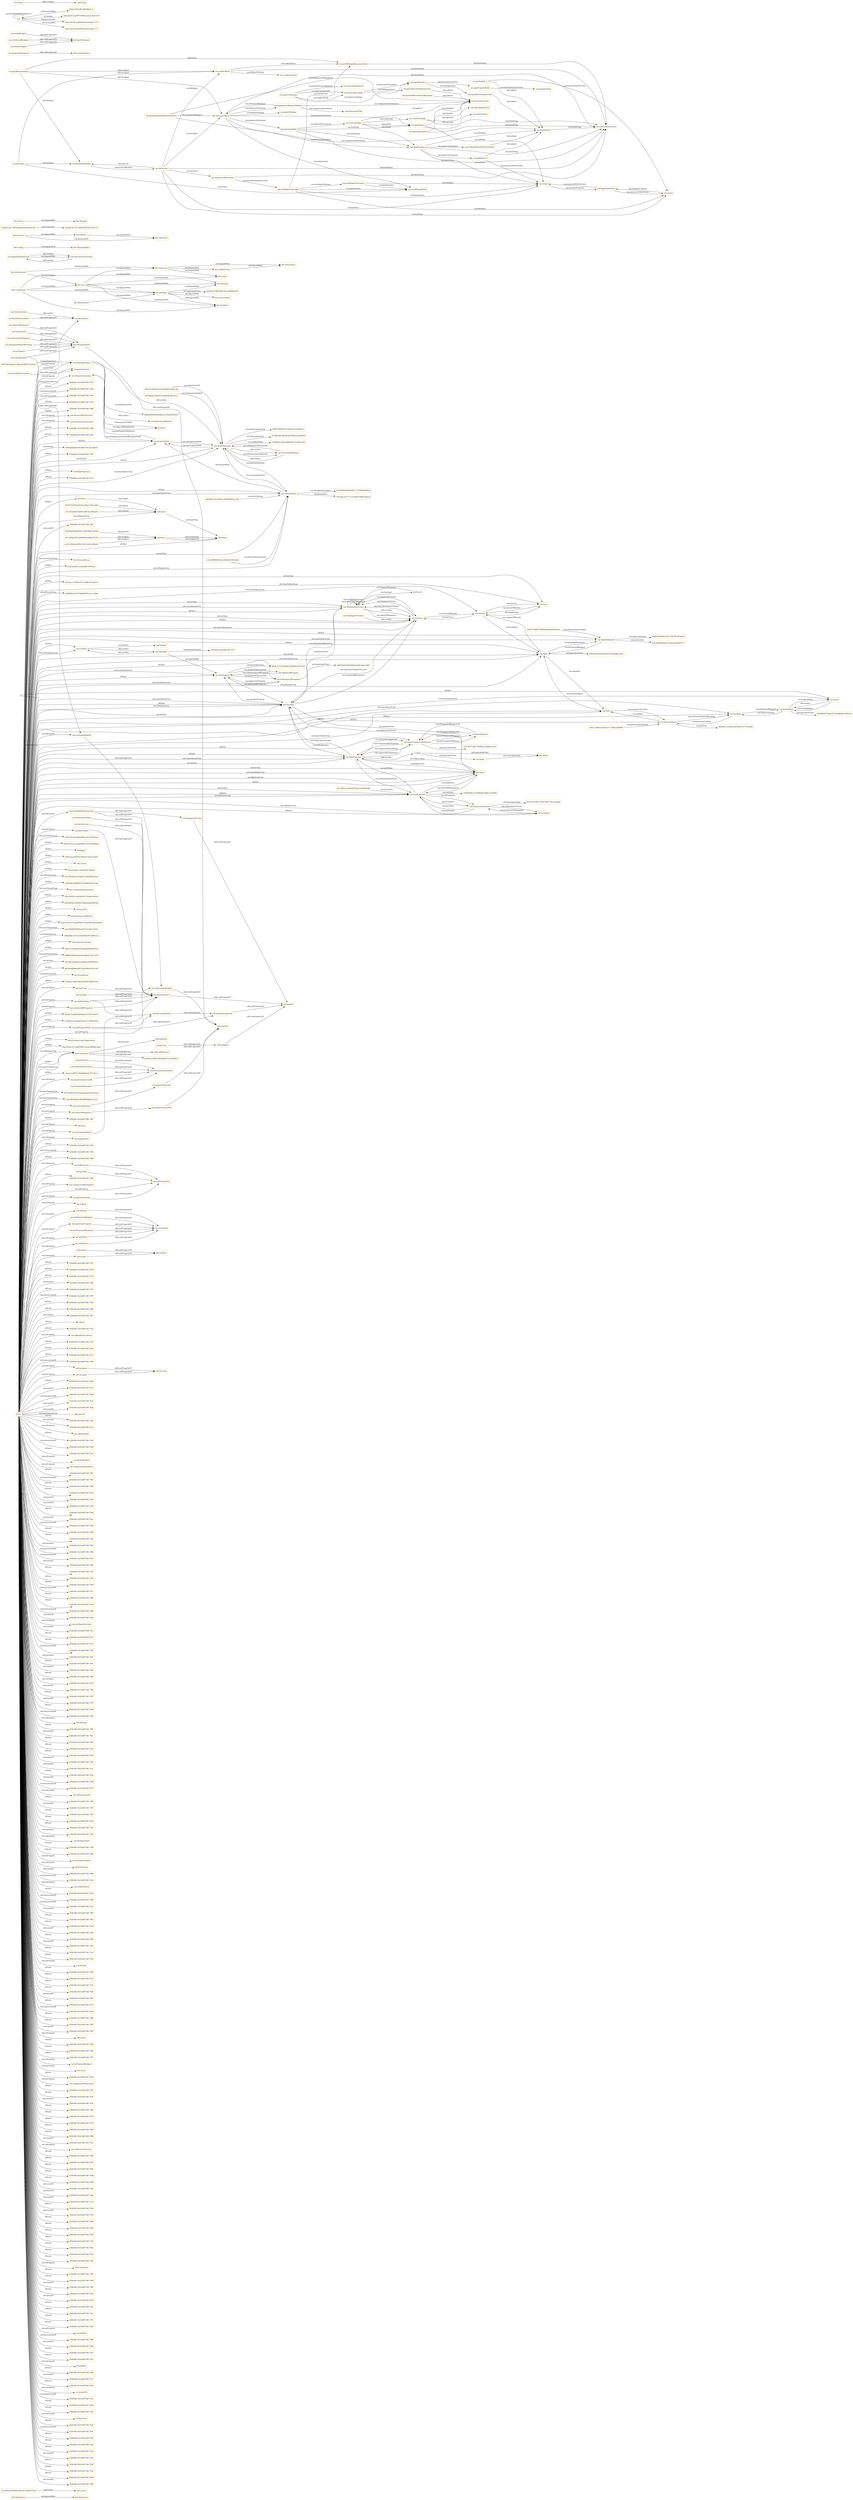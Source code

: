 digraph ar2dtool_diagram { 
rankdir=LR;
size="1501"
node [shape = rectangle, color="orange"]; "bhv:Dominance" "odrl:Action" "93fff3b6de60c562586e70f1a0c26bd3" "odrl:LeftOperand" "de52684b290e9a48c7c57769eb04d8c4" "ec221b3b6eb2065c53d13cf421cd9ed4" "odrl:RightOperand" "vae:PropertyTaxonomy" "bhv:PersonalFocus" "bhv:Hedonism" "ba046a157ffbc2f427b1cc9af886e013" "vae:NodeImportance" "http://xmlns.com/foaf/0.1/Person" "bhv:Universalism" "e0e4a21537460a752cf16fbc973eb2c4" "b0fbf76f0f8187c39e202a1ce4bfa21c" "841e279344cc7a5f3785273d1ecee4ad" "251d5243a3f256b1991d3e1302eb7238" "79724bca4771715e1892379607a4deed" "vae:Value" "bhv:Stimulation" "odrl:Policy" "bhv:Achievement" "b387f583f1981f0644c4cb61deba1987" "bhv:Value" "9d68a890958dd3d4a2e27fcbe59525e5" "odrl:Operator" "b4f0690a7d1727d9656f7fccecc15384" "vae:VaeProperty" "e445158c2be39bb4ff4a1b1332b3bceb" "vae:Outcome" "http://www.w3.org/2006/vcard/ns#Agent" "vae:MultiInputOutcome" "57544ea9138e3bcfa35390ccc2ed4549" "vae:AlignmentStatement" "c0bdd6513218653cc3658ef08eae134c" "bhv:Dependability" "bhv:Caring" "odrl:Asset" "bhv:Nature" "c3640f56b7c523586d0e3f687a25588d" "vae:Generalization" "d42d041122abc8ca9762d77277a10a08" "vae:Context" "355037f2479c8d7e2e16dcc7cbb1a46f" "vae:VaeStatement" "vae:ActionOnState" "dul:Agent" "vae:ValueTaxonomy" "bhv:Security" "cfbf2cbaaf487f4c7964c616a8a16490" "vae:ConceptNode" "b1919c37abe279cff26a1adafebc3a55" "rdfs:Literal" "bhv:Tolerance" "vae:System" "bhv:Humility" "http://xmlns.com/foaf/0.1/Agent" "176846dc13deca80bc9d12118a6c5e4c" "42a7852d0ee3ccadabc1e402d0b1a5d1" "271c4c6ebbb7af5f52c6f27da180df26" "c994240434f916228c7b25a5b8bae3bb" "odrl:Party" "eaf3e0923d4f6f455519b9622feda7db" "vae:Norm" "6823587a6a441138aa0238f910134b3d" "bhv:GrowthAndAnxietyFree" "vae:User" "vae:Sequence" "vae:AgentStatement" "http://xmlns.com/foaf/0.1/Organization" "bhv:Tradition" "fd29864677b3b3077b298edba74d5a2b" "vae:VaeObject" "vc:Value" "4c83624a41e4568a70bdebad9f29b5d0" "vae:TaxonomyAlignment" "xsd:anyURI" "vae:Strategy" "de05bcc2fd9520629bdd1f319238481b" "c132e2ffbf9935b2a1b63daf2307a0dd" "vae:Agent" "bhv:Benevolence" "vae:FinalInputOutcome" "bhv:Conformity" "vae:Action" "http://schema.org/Person" "http://www.w3.org/2006/vcard/ns#Organization" "ceb1f02665f7f82be4474323dbc7d341" "4e6bd08e1c641418d503be971b800c22" "bhv:Resources" "cc42df13a73c7399b25f519e707e2157" "vae:AwarenessStatement" "vae:ActingAgent" "odrl:LogicalConstraint" "vae:ValueConcept" "vae:PropertyNode" "vae:ValueProperty" "vae:ValueComparisonStatement" "dul:Event" "5f2b13c33fd902d14da950060630f7c8" "98bff3396bd3e8e267e98beb723c7e78" "vae:Criterion" "bhv:Thought" "48c5fdc79cbda52e20b94e5d580fe633" "082121fb9aec2b4a517c7566ea4904f5" "vae:State" "9653ec6ff098ed9510d2298cd181a144" "bhv:Face" "vae:VaePropertyStatement" "bhv:SocialFocus" "70e4b0ee9cb9a9181c18be649e7aa549" "f7d046cc4dd559efc2063f37df0b37e8" "621c95fe17a95bd1f52da14c4df059d8" "odrl:Constraint" "vae:OptimizedProperty" "d896505f68663ad3179b7ff7e47fae84" "085fc2173c3f36467d50f64dc7b27420" "185274ad6263d3c6cfd50847a606c39a" "bhv:Action" "odrl:Rule" "bhv:Power" "vae:ImportanceRelation" "d41f8c7c26097d5944e91379d175937f" "4136d0e1bcaa09d3d1be7113f43b203c" "4ab547c68677588d4ee9e6af3efeee4a" "cb71a4bbcb501b0990f28c06f2ef7479" "http://schema.org/Organization" "52ade27a271967f2d4b256182043e5d7" "4f319af09b004ae1023fc4fe09365727" "http://www.w3.org/2006/vcard/ns#Individual" "c5ee2ceef970154de6659e5397ccdccc" "vae:ArgumentStatement" "bhv:SelfDirection" "bhv:Concern" "887fada0c6e9cf21550491fb18915f3c" "bhv:SelfProtectionAndAnxietyAvoidance" "c3dcc463bb45edf9cff989f8f5a5c323" ; /*classes style*/
	"bhv:Action" -> "bhv:Thought" [ label = "owl:disjointWith" ];
	"vae:isInputOfSequence" -> "dul:isProperPartOf" [ label = "rdfs:subPropertyOf" ];
	"dul:isProperPartOf" -> "dul:isPartOf" [ label = "rdfs:subPropertyOf" ];
	"vae:hasConceptNode" -> "vae:hasTaxonomyNode" [ label = "rdfs:subPropertyOf" ];
	"vae:ConceptNode" -> "vae:PropertyNode" [ label = "owl:disjointWith" ];
	"vae:argumentAlign" -> "vae:criterionAlign" [ label = "vae:isBasedOnCriterion" ];
	"vae:argumentAlign" -> "vae:alignPremise" [ label = "vae:hasPremise" ];
	"vae:argumentAlign" -> "vae:alignClaim" [ label = "vae:hasClaim" ];
	"vae:argumentAlign" -> "vae:taxProblemContext" [ label = "dul:hasSetting" ];
	"vae:isTaxonomyNodeOf" -> "dul:isPartOf" [ label = "rdfs:subPropertyOf" ];
	"vae:proposesStatement" -> "dul:conceptualizes" [ label = "rdfs:subPropertyOf" ];
	"vae:ArgumentStatement" -> "841e279344cc7a5f3785273d1ecee4ad" [ label = "owl:equivalentClass" ];
	"vae:hasTaxonomyNode" -> "dul:hasPart" [ label = "rdfs:subPropertyOf" ];
	"vae:giniPropertyNode" -> "vae:giniIndexProp" [ label = "vae:hasPropertyTaxonomy" ];
	"vae:benvolenceNodeImportance" -> "vae:benevolenceTax" [ label = "dul:isAbout" ];
	"vae:directlyGeneralizes" -> "vae:generalizes" [ label = "rdfs:subPropertyOf" ];
	"vae:multiInputOutcome2" -> "vae:actOfPayingTaxes" [ label = "vae:hasOutcome" ];
	"vae:multiInputOutcome2" -> "vae:state2" [ label = "vae:hasInput" ];
	"bhv:Hedonism" -> "bhv:Stimulation" [ label = "owl:disjointWith" ];
	"bhv:Hedonism" -> "bhv:SelfDirection" [ label = "owl:disjointWith" ];
	"bhv:Hedonism" -> "bhv:Power" [ label = "owl:disjointWith" ];
	"vae:isPremiseOf" -> "dul:isProperPartOf" [ label = "rdfs:subPropertyOf" ];
	"vae:isTestedInStatement" -> "vae:isPresentInStatement" [ label = "rdfs:subPropertyOf" ];
	"vae:giniIndex0_3" -> "vae:state1" [ label = "vae:measuredOnOutcome" ];
	"vae:giniIndex0_3" -> "vae:equalityTax" [ label = "dul:isAbout" ];
	"vae:madeByAgent" -> "dul:hasParticipant" [ label = "rdfs:subPropertyOf" ];
	"vae:isOutcomeOfSequence" -> "dul:isProperPartOf" [ label = "rdfs:subPropertyOf" ];
	"vae:hasInput" -> "dul:hasProperPart" [ label = "rdfs:subPropertyOf" ];
	"vae:hasUser" -> "vae:hasAgent" [ label = "rdfs:subPropertyOf" ];
	"vae:equalityTax" -> "vae:taxProblemContext" [ label = "dul:hasSetting" ];
	"bhv:SelfDirection" -> "bhv:Stimulation" [ label = "owl:disjointWith" ];
	"vae:hasActionOnState" -> "dul:hasProperPart" [ label = "rdfs:subPropertyOf" ];
	"vae:AgentStatement" -> "d896505f68663ad3179b7ff7e47fae84" [ label = "owl:equivalentClass" ];
	"vae:hasPropertyNode" -> "vae:hasTaxonomyNode" [ label = "rdfs:subPropertyOf" ];
	"vae:hasPropertyNode" -> "dul:hasProperPart" [ label = "rdfs:subPropertyOf" ];
	"vae:payMinimumTaxes" -> "vae:problemModeller" [ label = "odrl:assigner" ];
	"vae:payMinimumTaxes" -> "vae:payerAgent" [ label = "odrl:assignee" ];
	"vae:payMinimumTaxes" -> "vae:evaderAgent" [ label = "odrl:assignee" ];
	"vae:payMinimumTaxes" -> "vae:actOfPayingMiniumumTaxes" [ label = "odrl:action" ];
	"vae:equalityNode" -> "vae:equalityNodeImportance" [ label = "vae:hasImportance" ];
	"vae:equalityNode" -> "vae:giniPropertyNode" [ label = "vae:directlyGeneralizes" ];
	"vae:hasPropertyOfSuperior" -> "vae:coversItem" [ label = "rdfs:subPropertyOf" ];
	"vae:isPropertyNodeOf" -> "vae:isTaxonomyNodeOf" [ label = "rdfs:subPropertyOf" ];
	"vae:hasOutcome" -> "dul:hasProperPart" [ label = "rdfs:subPropertyOf" ];
	"vae:alignPremise" -> "vae:equalityTax" [ label = "vae:withValue" ];
	"vae:alignPremise" -> "vae:state2" [ label = "vae:onEntity" ];
	"vae:alignPremise" -> "vae:giniIndexSatisfiedThreshold0_7" [ label = "vae:expressesProperty" ];
	"vae:alignPremise" -> "vae:giniIndex0_9" [ label = "vae:expressesProperty" ];
	"vae:alignPremise" -> "vae:taxProblemContext" [ label = "dul:hasSetting" ];
	"bhv:Dominance" -> "bhv:Resources" [ label = "owl:disjointWith" ];
	"vae:isEntityOf" -> "vae:isPresentInStatement" [ label = "rdfs:subPropertyOf" ];
	"vae:Value" -> "bhv:Value" [ label = "owl:equivalentClass" ];
	"vae:MultiInputOutcome" -> "vae:Sequence" [ label = "rdfs:seeAlso" ];
	"vae:propertyExpressedAt" -> "vae:isPresentInStatement" [ label = "rdfs:subPropertyOf" ];
	"vae:payerAgent" -> "vae:importanceRelationTaxPayer" [ label = "vae:proposesStatement" ];
	"vae:payerAgent" -> "vae:argumentAlign" [ label = "vae:proposesStatement" ];
	"vae:payerAgent" -> "vae:alignPremise" [ label = "vae:proposesStatement" ];
	"vae:payerAgent" -> "vae:alignClaim" [ label = "vae:proposesStatement" ];
	"vae:payerAgent" -> "vae:actOfPayingTaxes" [ label = "vae:makesAction" ];
	"vae:payerAgent" -> "vae:payerStrategy" [ label = "vae:followsStrategy" ];
	"vae:payerAgent" -> "vae:taxProblemContext" [ label = "dul:hasSetting" ];
	"vae:hasState" -> "dul:isParticipantIn" [ label = "rdfs:subPropertyOf" ];
	"vae:AwarenessStatement" -> "vae:AlignmentStatement" [ label = "rdfs:seeAlso" ];
	"vae:isConceptNodeOf" -> "vae:isTaxonomyNodeOf" [ label = "rdfs:subPropertyOf" ];
	"bhv:Caring" -> "bhv:Dependability" [ label = "owl:disjointWith" ];
	"vae:payTaxes" -> "vae:problemModeller" [ label = "odrl:assigner" ];
	"vae:payTaxes" -> "vae:evaderAgent" [ label = "odrl:assignee" ];
	"vae:payTaxes" -> "vae:actOfPayingTaxes" [ label = "odrl:action" ];
	"vae:hasRootNode" -> "vae:hasConceptNode" [ label = "rdfs:subPropertyOf" ];
	"vae:hasRootNode" -> "dul:hasProperPart" [ label = "rdfs:subPropertyOf" ];
	"vae:isAgentOfSystem" -> "dul:isPartOf" [ label = "rdfs:subPropertyOf" ];
	"vae:aggregationSum" -> "vae:state2" [ label = "vae:measuredOnOutcome" ];
	"vae:aggregationSum" -> "vae:state1" [ label = "vae:measuredOnOutcome" ];
	"vae:ValueConcept" -> "vc:Value" [ label = "rdfs:seeAlso" ];
	"vae:state1" -> "vae:aggregationSum" [ label = "vae:satisfiesProperty" ];
	"vae:ActingAgent" -> "fd29864677b3b3077b298edba74d5a2b" [ label = "owl:equivalentClass" ];
	"vae:isInputOutcomeOf" -> "dul:isPartOf" [ label = "rdfs:subPropertyOf" ];
	"bhv:Concern" -> "bhv:Tolerance" [ label = "owl:disjointWith" ];
	"bhv:Concern" -> "bhv:Nature" [ label = "owl:disjointWith" ];
	"vae:payerTaxonomy" -> "vae:taxonomAlignment" [ label = "vae:hasTaxonomyAlignment" ];
	"vae:payerTaxonomy" -> "vae:benevolenceNode" [ label = "vae:hasRootNode" ];
	"vae:payerTaxonomy" -> "vae:equalityNode" [ label = "vae:hasConceptNode" ];
	"vae:payerTaxonomy" -> "vae:benevolenceNode" [ label = "vae:hasConceptNode" ];
	"vae:giniIndex0_9" -> "vae:state2" [ label = "vae:measuredOnOutcome" ];
	"vae:giniIndex0_9" -> "vae:equalityTax" [ label = "dul:isAbout" ];
	"vae:isRootNodeOf" -> "vae:isConceptNodeOf" [ label = "rdfs:subPropertyOf" ];
	"vae:isRootNodeOf" -> "dul:isProperPartOf" [ label = "rdfs:subPropertyOf" ];
	"vae:problemModeller" -> "vae:taxSystem" [ label = "vae:isUserOfSystem" ];
	"vae:expressesProperty" -> "vae:coversItem" [ label = "rdfs:subPropertyOf" ];
	"vae:directlyParticularizes" -> "vae:particularizes" [ label = "rdfs:subPropertyOf" ];
	"vae:taxSystem" -> "vae:problemModeller" [ label = "vae:hasUser" ];
	"vae:taxSystem" -> "vae:sequenceOfOutcomes" [ label = "vae:hasTrace" ];
	"vae:taxSystem" -> "vae:state2" [ label = "vae:hasState" ];
	"vae:taxSystem" -> "vae:state1" [ label = "vae:hasState" ];
	"vae:taxSystem" -> "vae:payerAgent" [ label = "vae:hasAgent" ];
	"vae:taxSystem" -> "vae:evaderAgent" [ label = "vae:hasAgent" ];
	"vae:taxSystem" -> "vae:taxProblemContext" [ label = "dul:hasSetting" ];
	"vae:hasAgent" -> "dul:hasPart" [ label = "rdfs:subPropertyOf" ];
	"vae:isFollowedByAgent" -> "dul:hasParticipant" [ label = "rdfs:subPropertyOf" ];
	"bhv:Nature" -> "bhv:Tolerance" [ label = "owl:disjointWith" ];
	"vae:criterionAlign" -> "vae:alignPremise" [ label = "odrl:target" ];
	"vae:criterionAlign" -> "vae:constraintAlign" [ label = "odrl:constraint" ];
	"vae:criterionAlign" -> "vae:alignClaim" [ label = "odrl:action" ];
	"vae:criterionAlign" -> "vae:benevolenceTax" [ label = "dul:isAbout" ];
	"vae:ValueComparisonStatement" -> "b1919c37abe279cff26a1adafebc3a55" [ label = "owl:equivalentClass" ];
	"vae:ValueTaxonomy" -> "vae:TaxonomyAlignment" [ label = "rdfs:seeAlso" ];
	"vae:ValueTaxonomy" -> "57544ea9138e3bcfa35390ccc2ed4549" [ label = "owl:equivalentClass" ];
	"vae:importanceRelationTaxPayer" -> "vae:payerAgent" [ label = "vae:isProposedByAgent" ];
	"vae:importanceRelationTaxPayer" -> "vae:benevolenceTax" [ label = "vae:comparisonHasSuperior" ];
	"vae:importanceRelationTaxPayer" -> "vae:achievementTax" [ label = "vae:comparisonHasInferior" ];
	"vae:System" -> "vae:User" [ label = "owl:disjointWith" ];
	"vae:followsStrategy" -> "dul:isParticipantIn" [ label = "rdfs:subPropertyOf" ];
	"vae:hasPropertyOfInferior" -> "vae:coversItem" [ label = "rdfs:subPropertyOf" ];
	"vae:composedBySequence" -> "dul:hasProperPart" [ label = "rdfs:subPropertyOf" ];
	"vae:isActionOnStateOfStrategy" -> "dul:isProperPartOf" [ label = "rdfs:subPropertyOf" ];
	"dul:hasProperPart" -> "dul:hasPart" [ label = "rdfs:subPropertyOf" ];
	"vae:startsWithInputOutcome" -> "vae:hasInputOutcome" [ label = "rdfs:subPropertyOf" ];
	"vae:startsWithInputOutcome" -> "dul:hasProperPart" [ label = "rdfs:subPropertyOf" ];
	"bhv:Humility" -> "bhv:Universalism" [ label = "owl:disjointWith" ];
	"bhv:Humility" -> "bhv:Tradition" [ label = "owl:disjointWith" ];
	"bhv:Humility" -> "bhv:Security" [ label = "owl:disjointWith" ];
	"bhv:Humility" -> "ba046a157ffbc2f427b1cc9af886e013" [ label = "owl:equivalentClass" ];
	"vae:FinalInputOutcome" -> "vae:Sequence" [ label = "rdfs:seeAlso" ];
	"odrl:target" -> "odrl:relation" [ label = "rdfs:subPropertyOf" ];
	"vae:benevolenceDef" -> "vae:benevolenceTax" [ label = "dul:satisfies" ];
	"vae:benevolenceDef" -> "vae:taxProblemContext" [ label = "dul:hasSetting" ];
	"vae:makesAction" -> "dul:isParticipantIn" [ label = "rdfs:subPropertyOf" ];
	"vae:withValue" -> "vae:coversItem" [ label = "rdfs:subPropertyOf" ];
	"vae:constraintAlign" -> "vae:sameContext" [ label = "odrl:operator" ];
	"vae:constraintAlign" -> "vae:logicalImplication" [ label = "odrl:operator" ];
	"vae:VaeObject" -> "vae:Context" [ label = "rdfs:seeAlso" ];
	"vae:VaeObject" -> "43fdcfbf:18c43d9726f:-7f7f" [ label = "owl:disjointUnionOf" ];
	"vae:VaeObject" -> "vae:VaeProperty" [ label = "owl:disjointWith" ];
	"vae:TaxonomyAlignment" -> "vae:ValueTaxonomy" [ label = "rdfs:seeAlso" ];
	"vae:generalizationRelationTaxPayer" -> "vae:payerAgent" [ label = "vae:isProposedByAgent" ];
	"vae:generalizationRelationTaxPayer" -> "vae:benevolenceTax" [ label = "vae:comparisonHasSuperior" ];
	"vae:generalizationRelationTaxPayer" -> "vae:equalityTax" [ label = "vae:comparisonHasInferior" ];
	"bhv:Achievement" -> "bhv:Hedonism" [ label = "owl:disjointWith" ];
	"bhv:Achievement" -> "bhv:Face" [ label = "owl:disjointWith" ];
	"vae:alignClaim" -> "vae:benevolenceTax" [ label = "vae:withValue" ];
	"vae:alignClaim" -> "vae:state2" [ label = "vae:onEntity" ];
	"vae:alignClaim" -> "vae:taxProblemContext" [ label = "dul:hasSetting" ];
	"vae:actOfPayingMiniumumTaxes" -> "vae:taxProblemContext" [ label = "dul:hasSetting" ];
	"vae:NodeImportance" -> "vae:ValueTaxonomy" [ label = "rdfs:seeAlso" ];
	"vae:NodeImportance" -> "vae:ImportanceRelation" [ label = "rdfs:seeAlso" ];
	"vae:multiInputOutcome1" -> "vae:multiInputOutcome2" [ label = "vae:nextInputOutcome" ];
	"vae:multiInputOutcome1" -> "vae:state2" [ label = "vae:hasOutcome" ];
	"vae:multiInputOutcome1" -> "vae:actOfPayingTaxes" [ label = "vae:hasOutcome" ];
	"vae:multiInputOutcome1" -> "vae:actOfPayingMiniumumTaxes" [ label = "vae:hasOutcome" ];
	"vae:multiInputOutcome1" -> "vae:state1" [ label = "vae:hasInput" ];
	"vae:Action" -> "vae:ActingAgent" [ label = "rdfs:seeAlso" ];
	"vae:isValuedInStatement" -> "vae:isPresentInStatement" [ label = "rdfs:subPropertyOf" ];
	"vae:sequenceOfOutcomes" -> "vae:multiInputOutcome1" [ label = "vae:startsWithInputOutcome" ];
	"vae:sequenceOfOutcomes" -> "vae:taxProblemContext" [ label = "dul:hasSetting" ];
	"odrl:output" -> "odrl:relation" [ label = "rdfs:subPropertyOf" ];
	"vae:withNorm" -> "vae:coversItem" [ label = "rdfs:subPropertyOf" ];
	"vae:isClaimOf" -> "dul:isProperPartOf" [ label = "rdfs:subPropertyOf" ];
	"vae:hasInputOutcome" -> "dul:hasPart" [ label = "rdfs:subPropertyOf" ];
	"vae:evaderAgent" -> "vae:actOfPayingMiniumumTaxes" [ label = "vae:makesAction" ];
	"vae:evaderAgent" -> "vae:evaderStrategy" [ label = "vae:followsStrategy" ];
	"vae:evaderAgent" -> "vae:taxProblemContext" [ label = "dul:hasSetting" ];
	"vae:" -> "https://chowlk.linkeddata.es" [ label = "mod:createdWith" ];
	"vae:" -> "http://purl.org/NET/rdflicense/cc-by4.0.ttl" [ label = "dc:license" ];
	"vae:" -> "vae:" [ label = "vann:preferredNamespaceUri" ];
	"vae:" -> "https://w3id.org/def/vaeontology/1.0.0" [ label = "owl:priorVersion" ];
	"vae:" -> "https://w3id.org/def/vaeontology/1.0.1" [ label = "owl:versionIRI" ];
	"bhv:Conformity" -> "bhv:Tradition" [ label = "owl:disjointWith" ];
	"bhv:Conformity" -> "bhv:Security" [ label = "owl:disjointWith" ];
	"bhv:Conformity" -> "bhv:Humility" [ label = "owl:disjointWith" ];
	"bhv:Conformity" -> "bhv:Face" [ label = "owl:disjointWith" ];
	"vae:isStateOfAgent" -> "dul:hasParticipant" [ label = "rdfs:subPropertyOf" ];
	"vae:Generalization" -> "vae:generalizes" [ label = "rdfs:seeAlso" ];
	"vae:Context" -> "vae:VaeObject" [ label = "rdfs:seeAlso" ];
	"NULL" -> "vae:VaeStatement" [ label = "owl:onClass" ];
	"NULL" -> "43fdcfbf:18c43d9726f:-7f5d" [ label = "rdf:rest" ];
	"NULL" -> "43fdcfbf:18c43d9726f:-7f78" [ label = "rdf:rest" ];
	"NULL" -> "43fdcfbf:18c43d9726f:-7ff8" [ label = "owl:unionOf" ];
	"NULL" -> "vae:hasConceptNode" [ label = "owl:onProperty" ];
	"NULL" -> "43fdcfbf:18c43d9726f:-7f7e" [ label = "rdf:rest" ];
	"NULL" -> "43fdcfbf:18c43d9726f:-7f97" [ label = "owl:intersectionOf" ];
	"NULL" -> "bhv:PersonalFocus" [ label = "owl:someValuesFrom" ];
	"NULL" -> "43fdcfbf:18c43d9726f:-7f92" [ label = "rdf:rest" ];
	"NULL" -> "43fdcfbf:18c43d9726f:-7f69" [ label = "rdf:rest" ];
	"NULL" -> "43fdcfbf:18c43d9726f:-7ffc" [ label = "owl:unionOf" ];
	"NULL" -> "rdf:nil" [ label = "rdf:rest" ];
	"NULL" -> "43fdcfbf:18c43d9726f:-7fea" [ label = "rdf:rest" ];
	"NULL" -> "vae:isBasedOnCriterion" [ label = "owl:onProperty" ];
	"NULL" -> "9653ec6ff098ed9510d2298cd181a144" [ label = "rdf:first" ];
	"NULL" -> "43fdcfbf:18c43d9726f:-7fc0" [ label = "rdf:rest" ];
	"NULL" -> "43fdcfbf:18c43d9726f:-7fba" [ label = "rdf:rest" ];
	"NULL" -> "vae:ConceptNode" [ label = "rdf:first" ];
	"NULL" -> "vae:PropertyNode" [ label = "rdf:first" ];
	"NULL" -> "43fdcfbf:18c43d9726f:-7fe1" [ label = "rdf:rest" ];
	"NULL" -> "43fdcfbf:18c43d9726f:-7fb9" [ label = "owl:intersectionOf" ];
	"NULL" -> "odrl:assignee" [ label = "owl:onProperty" ];
	"NULL" -> "43fdcfbf:18c43d9726f:-7fdb" [ label = "rdf:rest" ];
	"NULL" -> "43fdcfbf:18c43d9726f:-7fc5" [ label = "owl:unionOf" ];
	"NULL" -> "vae:ConceptNode" [ label = "owl:someValuesFrom" ];
	"NULL" -> "43fdcfbf:18c43d9726f:-7f9d" [ label = "owl:intersectionOf" ];
	"NULL" -> "vae:particularizes" [ label = "owl:onProperty" ];
	"NULL" -> "vae:expressesProperty" [ label = "owl:onProperty" ];
	"NULL" -> "43fdcfbf:18c43d9726f:-7fc3" [ label = "owl:unionOf" ];
	"NULL" -> "43fdcfbf:18c43d9726f:-7fad" [ label = "owl:unionOf" ];
	"NULL" -> "owl:real" [ label = "owl:someValuesFrom" ];
	"NULL" -> "43fdcfbf:18c43d9726f:-7fab" [ label = "rdf:rest" ];
	"NULL" -> "43fdcfbf:18c43d9726f:-7fca" [ label = "owl:unionOf" ];
	"NULL" -> "vae:VaePropertyStatement" [ label = "rdf:first" ];
	"NULL" -> "vae:reflectsValue" [ label = "owl:onProperty" ];
	"NULL" -> "odrl:LogicalConstraint" [ label = "rdf:first" ];
	"NULL" -> "d41f8c7c26097d5944e91379d175937f" [ label = "rdf:first" ];
	"NULL" -> "43fdcfbf:18c43d9726f:-7fd2" [ label = "rdf:rest" ];
	"NULL" -> "vae:onEntity" [ label = "owl:onProperty" ];
	"NULL" -> "http://xmlns.com/foaf/0.1/Person" [ label = "rdf:first" ];
	"NULL" -> "43fdcfbf:18c43d9726f:-7f64" [ label = "owl:intersectionOf" ];
	"NULL" -> "43fdcfbf:18c43d9726f:-7fa2" [ label = "rdf:rest" ];
	"NULL" -> "vae:abidesByValue" [ label = "owl:onProperty" ];
	"NULL" -> "dul:Agent" [ label = "rdf:first" ];
	"NULL" -> "vae:comparisonHasInferior" [ label = "owl:onProperty" ];
	"NULL" -> "43fdcfbf:18c43d9726f:-7ff3" [ label = "rdf:rest" ];
	"NULL" -> "43fdcfbf:18c43d9726f:-7fb1" [ label = "owl:intersectionOf" ];
	"NULL" -> "43fdcfbf:18c43d9726f:-7f82" [ label = "rdf:rest" ];
	"NULL" -> "43fdcfbf:18c43d9726f:-7fed" [ label = "rdf:rest" ];
	"NULL" -> "vae:isUserOfSystem" [ label = "owl:onProperty" ];
	"NULL" -> "43fdcfbf:18c43d9726f:-7fda" [ label = "owl:unionOf" ];
	"NULL" -> "43fdcfbf:18c43d9726f:-7fe9" [ label = "owl:unionOf" ];
	"NULL" -> "vae:ActionOnState" [ label = "rdf:first" ];
	"NULL" -> "http://www.w3.org/2006/vcard/ns#Agent" [ label = "rdf:first" ];
	"NULL" -> "vae:Criterion" [ label = "owl:allValuesFrom" ];
	"NULL" -> "odrl:Constraint" [ label = "owl:allValuesFrom" ];
	"NULL" -> "vae:PropertyNode" [ label = "owl:onClass" ];
	"NULL" -> "43fdcfbf:18c43d9726f:-7fbd" [ label = "rdf:rest" ];
	"NULL" -> "bhv:GrowthAndAnxietyFree" [ label = "owl:someValuesFrom" ];
	"NULL" -> "43fdcfbf:18c43d9726f:-7fee" [ label = "owl:unionOf" ];
	"NULL" -> "vae:withValue" [ label = "owl:onProperty" ];
	"NULL" -> "vae:Strategy" [ label = "owl:someValuesFrom" ];
	"NULL" -> "vae:ConceptNode" [ label = "owl:onClass" ];
	"NULL" -> "vae:Action" [ label = "rdf:first" ];
	"NULL" -> "vae:MultiInputOutcome" [ label = "owl:someValuesFrom" ];
	"NULL" -> "98bff3396bd3e8e267e98beb723c7e78" [ label = "owl:someValuesFrom" ];
	"NULL" -> "43fdcfbf:18c43d9726f:-7f6a" [ label = "owl:intersectionOf" ];
	"NULL" -> "43fdcfbf:18c43d9726f:-7f94" [ label = "rdf:rest" ];
	"NULL" -> "43fdcfbf:18c43d9726f:-7fae" [ label = "rdf:rest" ];
	"NULL" -> "43fdcfbf:18c43d9726f:-7f61" [ label = "owl:members" ];
	"NULL" -> "43fdcfbf:18c43d9726f:-7f9b" [ label = "owl:intersectionOf" ];
	"NULL" -> "43fdcfbf:18c43d9726f:-7f6c" [ label = "owl:intersectionOf" ];
	"NULL" -> "vae:Sequence" [ label = "owl:someValuesFrom" ];
	"NULL" -> "43fdcfbf:18c43d9726f:-7ff0" [ label = "owl:unionOf" ];
	"NULL" -> "http://www.w3.org/2006/vcard/ns#Individual" [ label = "rdf:first" ];
	"NULL" -> "43fdcfbf:18c43d9726f:-7fcf" [ label = "rdf:rest" ];
	"NULL" -> "vae:startsWithInputOutcome" [ label = "owl:onProperty" ];
	"NULL" -> "43fdcfbf:18c43d9726f:-7fa5" [ label = "rdf:rest" ];
	"NULL" -> "43fdcfbf:18c43d9726f:-7f85" [ label = "rdf:rest" ];
	"NULL" -> "43fdcfbf:18c43d9726f:-7f71" [ label = "owl:intersectionOf" ];
	"NULL" -> "vae:Agent" [ label = "owl:onClass" ];
	"NULL" -> "43fdcfbf:18c43d9726f:-7f8b" [ label = "rdf:rest" ];
	"NULL" -> "43fdcfbf:18c43d9726f:-7fc6" [ label = "rdf:rest" ];
	"NULL" -> "43fdcfbf:18c43d9726f:-7f88" [ label = "owl:intersectionOf" ];
	"NULL" -> "vae:Agent" [ label = "owl:someValuesFrom" ];
	"NULL" -> "vae:isStartOfSequence" [ label = "owl:onProperty" ];
	"NULL" -> "43fdcfbf:18c43d9726f:-7feb" [ label = "owl:unionOf" ];
	"NULL" -> "vae:nextInputOutcome" [ label = "owl:onProperty" ];
	"NULL" -> "43fdcfbf:18c43d9726f:-7fcc" [ label = "owl:unionOf" ];
	"NULL" -> "vae:Sequence" [ label = "owl:onClass" ];
	"NULL" -> "43fdcfbf:18c43d9726f:-7fe7" [ label = "rdf:rest" ];
	"NULL" -> "e0e4a21537460a752cf16fbc973eb2c4" [ label = "rdf:first" ];
	"NULL" -> "vae:hasRootNode" [ label = "owl:onProperty" ];
	"NULL" -> "vae:ValueTaxonomy" [ label = "rdf:first" ];
	"NULL" -> "43fdcfbf:18c43d9726f:-7f7c" [ label = "rdf:rest" ];
	"NULL" -> "43fdcfbf:18c43d9726f:-7faf" [ label = "owl:intersectionOf" ];
	"NULL" -> "cfbf2cbaaf487f4c7964c616a8a16490" [ label = "rdf:first" ];
	"NULL" -> "vae:Outcome" [ label = "owl:someValuesFrom" ];
	"NULL" -> "dul:isParticipantIn" [ label = "owl:onProperty" ];
	"NULL" -> "43fdcfbf:18c43d9726f:-7f4e" [ label = "owl:members" ];
	"NULL" -> "43fdcfbf:18c43d9726f:-7f4c" [ label = "rdf:rest" ];
	"NULL" -> "http://schema.org/Organization" [ label = "rdf:first" ];
	"NULL" -> "43fdcfbf:18c43d9726f:-7fb4" [ label = "owl:unionOf" ];
	"NULL" -> "43fdcfbf:18c43d9726f:-7f90" [ label = "rdf:rest" ];
	"NULL" -> "43fdcfbf:18c43d9726f:-7f52" [ label = "owl:members" ];
	"NULL" -> "43fdcfbf:18c43d9726f:-7ffa" [ label = "owl:unionOf" ];
	"NULL" -> "43fdcfbf:18c43d9726f:-7f67" [ label = "rdf:rest" ];
	"NULL" -> "43fdcfbf:18c43d9726f:-7f79" [ label = "owl:unionOf" ];
	"NULL" -> "vae:NodeImportance" [ label = "owl:onClass" ];
	"NULL" -> "43fdcfbf:18c43d9726f:-7f6d" [ label = "rdf:rest" ];
	"NULL" -> "43fdcfbf:18c43d9726f:-7fdc" [ label = "owl:intersectionOf" ];
	"NULL" -> "bhv:attitude" [ label = "owl:onProperty" ];
	"NULL" -> "43fdcfbf:18c43d9726f:-7ff9" [ label = "rdf:rest" ];
	"NULL" -> "43fdcfbf:18c43d9726f:-7f81" [ label = "owl:unionOf" ];
	"NULL" -> "vae:Norm" [ label = "rdf:first" ];
	"NULL" -> "43fdcfbf:18c43d9726f:-7f8e" [ label = "rdf:rest" ];
	"NULL" -> "43fdcfbf:18c43d9726f:-7fc9" [ label = "rdf:rest" ];
	"NULL" -> "vae:VaeProperty" [ label = "rdf:first" ];
	"NULL" -> "43fdcfbf:18c43d9726f:-7f58" [ label = "rdf:rest" ];
	"NULL" -> "43fdcfbf:18c43d9726f:-7fe0" [ label = "owl:unionOf" ];
	"NULL" -> "43fdcfbf:18c43d9726f:-7fc1" [ label = "owl:unionOf" ];
	"NULL" -> "43fdcfbf:18c43d9726f:-7f5e" [ label = "rdf:rest" ];
	"NULL" -> "eaf3e0923d4f6f455519b9622feda7db" [ label = "rdf:first" ];
	"NULL" -> "http://xmlns.com/foaf/0.1/Organization" [ label = "rdf:first" ];
	"NULL" -> "43fdcfbf:18c43d9726f:-7fd8" [ label = "owl:unionOf" ];
	"NULL" -> "vae:Context" [ label = "rdf:first" ];
	"NULL" -> "43fdcfbf:18c43d9726f:-7f77" [ label = "owl:intersectionOf" ];
	"NULL" -> "vae:generalizes" [ label = "owl:onProperty" ];
	"NULL" -> "vae:Outcome" [ label = "owl:onClass" ];
	"NULL" -> "rdfs:Literal" [ label = "rdf:first" ];
	"NULL" -> "vae:isImportanceOf" [ label = "owl:onProperty" ];
	"NULL" -> "43fdcfbf:18c43d9726f:-7fd0" [ label = "rdf:rest" ];
	"NULL" -> "43fdcfbf:18c43d9726f:-7fb7" [ label = "owl:unionOf" ];
	"NULL" -> "43fdcfbf:18c43d9726f:-7f4f" [ label = "rdf:rest" ];
	"NULL" -> "43fdcfbf:18c43d9726f:-7fa0" [ label = "rdf:rest" ];
	"NULL" -> "vae:ConceptNode" [ label = "owl:allValuesFrom" ];
	"NULL" -> "43fdcfbf:18c43d9726f:-7ff1" [ label = "rdf:rest" ];
	"NULL" -> "vae:Norm" [ label = "owl:onClass" ];
	"NULL" -> "43fdcfbf:18c43d9726f:-7f5b" [ label = "owl:members" ];
	"NULL" -> "vae:hasImportance" [ label = "owl:onProperty" ];
	"NULL" -> "43fdcfbf:18c43d9726f:-7f50" [ label = "rdf:rest" ];
	"NULL" -> "43fdcfbf:18c43d9726f:-7fbb" [ label = "rdf:rest" ];
	"NULL" -> "vae:satisfiesProperty" [ label = "owl:onProperty" ];
	"NULL" -> "dul:hasSetting" [ label = "owl:onProperty" ];
	"NULL" -> "vae:VaeStatement" [ label = "rdf:first" ];
	"NULL" -> "43fdcfbf:18c43d9726f:-7f66" [ label = "owl:unionOf" ];
	"NULL" -> "43fdcfbf:18c43d9726f:-7fa3" [ label = "owl:intersectionOf" ];
	"NULL" -> "vae:PropertyTaxonomy" [ label = "owl:someValuesFrom" ];
	"NULL" -> "vae:satisfiesNorm" [ label = "owl:onProperty" ];
	"NULL" -> "43fdcfbf:18c43d9726f:-7fb2" [ label = "rdf:rest" ];
	"NULL" -> "43fdcfbf:18c43d9726f:-7f99" [ label = "owl:intersectionOf" ];
	"NULL" -> "43fdcfbf:18c43d9726f:-7fac" [ label = "owl:intersectionOf" ];
	"NULL" -> "43fdcfbf:18c43d9726f:-7ff6" [ label = "owl:unionOf" ];
	"NULL" -> "xsd:anyURI" [ label = "rdf:first" ];
	"NULL" -> "odrl:Constraint" [ label = "rdf:first" ];
	"NULL" -> "43fdcfbf:18c43d9726f:-7f62" [ label = "rdf:rest" ];
	"NULL" -> "43fdcfbf:18c43d9726f:-7fcd" [ label = "rdf:rest" ];
	"NULL" -> "odrl:target" [ label = "owl:onProperty" ];
	"NULL" -> "43fdcfbf:18c43d9726f:-7fd5" [ label = "owl:unionOf" ];
	"NULL" -> "43fdcfbf:18c43d9726f:-7f83" [ label = "rdf:rest" ];
	"NULL" -> "42a7852d0ee3ccadabc1e402d0b1a5d1" [ label = "owl:allValuesFrom" ];
	"NULL" -> "e445158c2be39bb4ff4a1b1332b3bceb" [ label = "owl:someValuesFrom" ];
	"NULL" -> "vae:makesAction" [ label = "owl:onProperty" ];
	"NULL" -> "43fdcfbf:18c43d9726f:-7fe2" [ label = "owl:unionOf" ];
	"NULL" -> "43fdcfbf:18c43d9726f:-7fc4" [ label = "rdf:rest" ];
	"NULL" -> "43fdcfbf:18c43d9726f:-7f53" [ label = "rdf:rest" ];
	"NULL" -> "vae:onState" [ label = "owl:onProperty" ];
	"NULL" -> "vae:VaeProperty" [ label = "owl:someValuesFrom" ];
	"NULL" -> "43fdcfbf:18c43d9726f:-7fbe" [ label = "rdf:rest" ];
	"NULL" -> "bhv:SelfProtectionAndAnxietyAvoidance" [ label = "owl:someValuesFrom" ];
	"NULL" -> "vae:Agent" [ label = "owl:allValuesFrom" ];
	"NULL" -> "48c5fdc79cbda52e20b94e5d580fe633" [ label = "owl:onClass" ];
	"NULL" -> "http://schema.org/Person" [ label = "rdf:first" ];
	"NULL" -> "43fdcfbf:18c43d9726f:-7fe5" [ label = "rdf:rest" ];
	"NULL" -> "43fdcfbf:18c43d9726f:-7f74" [ label = "rdf:rest" ];
	"NULL" -> "43fdcfbf:18c43d9726f:-7fdf" [ label = "rdf:rest" ];
	"NULL" -> "43fdcfbf:18c43d9726f:-7f8a" [ label = "owl:unionOf" ];
	"NULL" -> "vae:isConceptNodeOf" [ label = "owl:onProperty" ];
	"NULL" -> "43fdcfbf:18c43d9726f:-7f7a" [ label = "rdf:rest" ];
	"NULL" -> "43fdcfbf:18c43d9726f:-7fa9" [ label = "owl:intersectionOf" ];
	"NULL" -> "vae:hasPropertyNode" [ label = "owl:onProperty" ];
	"NULL" -> "43fdcfbf:18c43d9726f:-7fd6" [ label = "rdf:rest" ];
	"NULL" -> "43fdcfbf:18c43d9726f:-7f65" [ label = "rdf:rest" ];
	"NULL" -> "vae:VaePropertyStatement" [ label = "owl:someValuesFrom" ];
	"NULL" -> "43fdcfbf:18c43d9726f:-7f95" [ label = "owl:unionOf" ];
	"NULL" -> "5f2b13c33fd902d14da950060630f7c8" [ label = "rdf:first" ];
	"NULL" -> "vae:Strategy" [ label = "rdf:first" ];
	"NULL" -> "vae:Outcome" [ label = "rdf:first" ];
	"NULL" -> "odrl:action" [ label = "owl:onProperty" ];
	"NULL" -> "43fdcfbf:18c43d9726f:-7f6b" [ label = "rdf:rest" ];
	"NULL" -> "43fdcfbf:18c43d9726f:-7fa6" [ label = "rdf:rest" ];
	"NULL" -> "43fdcfbf:18c43d9726f:-7ff7" [ label = "rdf:rest" ];
	"NULL" -> "odrl:Asset" [ label = "owl:allValuesFrom" ];
	"NULL" -> "vae:isProposedByAgent" [ label = "owl:onProperty" ];
	"NULL" -> "bhv:focus" [ label = "owl:onProperty" ];
	"NULL" -> "43fdcfbf:18c43d9726f:-7f56" [ label = "rdf:rest" ];
	"NULL" -> "vae:isAlignmentOfTaxonomy" [ label = "owl:onProperty" ];
	"NULL" -> "43fdcfbf:18c43d9726f:-7f5c" [ label = "rdf:rest" ];
	"NULL" -> "43fdcfbf:18c43d9726f:-7fe8" [ label = "rdf:rest" ];
	"NULL" -> "43fdcfbf:18c43d9726f:-7f55" [ label = "owl:members" ];
	"NULL" -> "43fdcfbf:18c43d9726f:-7f9a" [ label = "rdf:rest" ];
	"NULL" -> "vae:MultiInputOutcome" [ label = "rdf:first" ];
	"NULL" -> "43fdcfbf:18c43d9726f:-7f70" [ label = "rdf:rest" ];
	"NULL" -> "43fdcfbf:18c43d9726f:-7f7d" [ label = "rdf:rest" ];
	"NULL" -> "43fdcfbf:18c43d9726f:-7fb8" [ label = "rdf:rest" ];
	"NULL" -> "43fdcfbf:18c43d9726f:-7f98" [ label = "rdf:rest" ];
	"NULL" -> "c5ee2ceef970154de6659e5397ccdccc" [ label = "rdf:first" ];
	"NULL" -> "43fdcfbf:18c43d9726f:-7fa1" [ label = "owl:unionOf" ];
	"NULL" -> "vae:influencesOutcome" [ label = "owl:onProperty" ];
	"NULL" -> "43fdcfbf:18c43d9726f:-7f4d" [ label = "rdf:rest" ];
	"NULL" -> "43fdcfbf:18c43d9726f:-7f91" [ label = "rdf:rest" ];
	"NULL" -> "43fdcfbf:18c43d9726f:-7f9e" [ label = "rdf:rest" ];
	"NULL" -> "43fdcfbf:18c43d9726f:-7fd9" [ label = "rdf:rest" ];
	"NULL" -> "43fdcfbf:18c43d9726f:-7f68" [ label = "rdf:rest" ];
	"NULL" -> "43fdcfbf:18c43d9726f:-7f9f" [ label = "owl:unionOf" ];
	"NULL" -> "vae:AgentStatement" [ label = "rdf:first" ];
	"NULL" -> "vae:propertyExpressedAt" [ label = "owl:onProperty" ];
	"NULL" -> "43fdcfbf:18c43d9726f:-7fde" [ label = "owl:unionOf" ];
	"NULL" -> "43fdcfbf:18c43d9726f:-7f73" [ label = "owl:unionOf" ];
	"NULL" -> "43fdcfbf:18c43d9726f:-7f6e" [ label = "rdf:rest" ];
	"NULL" -> "43fdcfbf:18c43d9726f:-7f76" [ label = "owl:unionOf" ];
	"NULL" -> "odrl:assigner" [ label = "owl:onProperty" ];
	"NULL" -> "43fdcfbf:18c43d9726f:-7f89" [ label = "rdf:rest" ];
	"NULL" -> "vae:Action" [ label = "owl:someValuesFrom" ];
	"NULL" -> "vae:Norm" [ label = "owl:someValuesFrom" ];
	"NULL" -> "43fdcfbf:18c43d9726f:-7f8f" [ label = "rdf:rest" ];
	"NULL" -> "vae:ValueComparisonStatement" [ label = "rdf:first" ];
	"NULL" -> "43fdcfbf:18c43d9726f:-7f59" [ label = "rdf:rest" ];
	"NULL" -> "odrl:Rule" [ label = "rdf:first" ];
	"NULL" -> "c3dcc463bb45edf9cff989f8f5a5c323" [ label = "owl:someValuesFrom" ];
	"NULL" -> "43fdcfbf:18c43d9726f:-7f5f" [ label = "rdf:rest" ];
	"NULL" -> "43fdcfbf:18c43d9726f:-7fb0" [ label = "rdf:rest" ];
	"NULL" -> "vae:ValueConcept" [ label = "owl:someValuesFrom" ];
	"NULL" -> "bhv:SocialFocus" [ label = "owl:allValuesFrom" ];
	"NULL" -> "43fdcfbf:18c43d9726f:-7faa" [ label = "rdf:rest" ];
	"NULL" -> "43fdcfbf:18c43d9726f:-7ffb" [ label = "rdf:rest" ];
	"NULL" -> "vae:hasPremise" [ label = "owl:onProperty" ];
	"NULL" -> "ceb1f02665f7f82be4474323dbc7d341" [ label = "owl:someValuesFrom" ];
	"NULL" -> "odrl:constraint" [ label = "owl:onProperty" ];
	"NULL" -> "43fdcfbf:18c43d9726f:-7fd1" [ label = "rdf:rest" ];
	"NULL" -> "vae:State" [ label = "owl:someValuesFrom" ];
	"NULL" -> "43fdcfbf:18c43d9726f:-7f60" [ label = "rdf:rest" ];
	"NULL" -> "43fdcfbf:18c43d9726f:-7ff4" [ label = "owl:unionOf" ];
	"NULL" -> "43fdcfbf:18c43d9726f:-7fcb" [ label = "rdf:rest" ];
	"NULL" -> "vae:withNorm" [ label = "owl:onProperty" ];
	"NULL" -> "43fdcfbf:18c43d9726f:-7fd3" [ label = "owl:unionOf" ];
	"NULL" -> "43fdcfbf:18c43d9726f:-7fec" [ label = "rdf:rest" ];
	"NULL" -> "vae:Agent" [ label = "rdf:first" ];
	"NULL" -> "vae:ValueTaxonomy" [ label = "owl:someValuesFrom" ];
	"NULL" -> "43fdcfbf:18c43d9726f:-7fc2" [ label = "rdf:rest" ];
	"NULL" -> "93fff3b6de60c562586e70f1a0c26bd3" [ label = "owl:onClass" ];
	"NULL" -> "43fdcfbf:18c43d9726f:-7f51" [ label = "rdf:rest" ];
	"NULL" -> "vae:followsStrategy" [ label = "owl:onProperty" ];
	"NULL" -> "vae:Sequence" [ label = "rdf:first" ];
	"NULL" -> "43fdcfbf:18c43d9726f:-7fbc" [ label = "rdf:rest" ];
	"NULL" -> "vae:perform" [ label = "owl:onProperty" ];
	"NULL" -> "43fdcfbf:18c43d9726f:-7f86" [ label = "owl:intersectionOf" ];
	"NULL" -> "43fdcfbf:18c43d9726f:-7f84" [ label = "owl:unionOf" ];
	"NULL" -> "4136d0e1bcaa09d3d1be7113f43b203c" [ label = "rdf:first" ];
	"NULL" -> "43fdcfbf:18c43d9726f:-7fe3" [ label = "rdf:rest" ];
	"NULL" -> "43fdcfbf:18c43d9726f:-7f72" [ label = "rdf:rest" ];
	"NULL" -> "dul:defines" [ label = "owl:onProperty" ];
	"NULL" -> "43fdcfbf:18c43d9726f:-7fdd" [ label = "rdf:rest" ];
	"NULL" -> "43fdcfbf:18c43d9726f:-7fc7" [ label = "owl:unionOf" ];
	"NULL" -> "http://xmlns.com/foaf/0.1/Agent" [ label = "rdf:first" ];
	"NULL" -> "vae:Norm" [ label = "owl:allValuesFrom" ];
	"NULL" -> "43fdcfbf:18c43d9726f:-7fb3" [ label = "rdf:rest" ];
	"NULL" -> "vae:ValueConcept" [ label = "owl:onClass" ];
	"NULL" -> "vc:commitsTo" [ label = "owl:onProperty" ];
	"NULL" -> "f7d046cc4dd559efc2063f37df0b37e8" [ label = "rdf:first" ];
	"NULL" -> "43fdcfbf:18c43d9726f:-7fce" [ label = "owl:intersectionOf" ];
	"NULL" -> "43fdcfbf:18c43d9726f:-7fd4" [ label = "rdf:rest" ];
	"NULL" -> "odrl:Policy" [ label = "rdf:first" ];
	"NULL" -> "43fdcfbf:18c43d9726f:-7f63" [ label = "rdf:rest" ];
	"NULL" -> "vae:Context" [ label = "owl:someValuesFrom" ];
	"NULL" -> "http://www.w3.org/2006/vcard/ns#Organization" [ label = "rdf:first" ];
	"NULL" -> "vae:hasTrace" [ label = "owl:onProperty" ];
	"NULL" -> "43fdcfbf:18c43d9726f:-7fa4" [ label = "rdf:rest" ];
	"NULL" -> "43fdcfbf:18c43d9726f:-7f8c" [ label = "owl:intersectionOf" ];
	"NULL" -> "43fdcfbf:18c43d9726f:-7ff5" [ label = "rdf:rest" ];
	"NULL" -> "vae:Outcome" [ label = "owl:allValuesFrom" ];
	"NULL" -> "b4f0690a7d1727d9656f7fccecc15384" [ label = "owl:allValuesFrom" ];
	"NULL" -> "43fdcfbf:18c43d9726f:-7fef" [ label = "rdf:rest" ];
	"NULL" -> "vae:AgentStatement" [ label = "owl:someValuesFrom" ];
	"NULL" -> "vae:MultiInputOutcome" [ label = "owl:onClass" ];
	"NULL" -> "vae:ValueConcept" [ label = "rdf:first" ];
	"NULL" -> "43fdcfbf:18c43d9726f:-7f54" [ label = "rdf:rest" ];
	"NULL" -> "43fdcfbf:18c43d9726f:-7fe4" [ label = "owl:unionOf" ];
	"NULL" -> "43fdcfbf:18c43d9726f:-7fbf" [ label = "rdf:rest" ];
	"NULL" -> "odrl:RightOperand" [ label = "rdf:first" ];
	"NULL" -> "odrl:Constraint" [ label = "owl:someValuesFrom" ];
	"NULL" -> "43fdcfbf:18c43d9726f:-7f5a" [ label = "rdf:rest" ];
	"NULL" -> "vae:composedBySequence" [ label = "owl:onProperty" ];
	"NULL" -> "43fdcfbf:18c43d9726f:-7fe6" [ label = "rdf:rest" ];
	"NULL" -> "43fdcfbf:18c43d9726f:-7f6f" [ label = "owl:unionOf" ];
	"NULL" -> "43fdcfbf:18c43d9726f:-7f75" [ label = "rdf:rest" ];
	"NULL" -> "vae:Criterion" [ label = "rdf:first" ];
	"NULL" -> "vae:hasClaim" [ label = "owl:onProperty" ];
	"NULL" -> "43fdcfbf:18c43d9726f:-7fa8" [ label = "owl:intersectionOf" ];
	"NULL" -> "43fdcfbf:18c43d9726f:-7f93" [ label = "owl:intersectionOf" ];
	"NULL" -> "vae:User" [ label = "owl:onClass" ];
	"NULL" -> "43fdcfbf:18c43d9726f:-7f7b" [ label = "rdf:rest" ];
	"NULL" -> "43fdcfbf:18c43d9726f:-7fb6" [ label = "rdf:rest" ];
	"NULL" -> "vae:VaeStatement" [ label = "owl:allValuesFrom" ];
	"NULL" -> "vae:measuredOnOutcome" [ label = "owl:onProperty" ];
	"NULL" -> "vae:hasPropertyTaxonomy" [ label = "owl:onProperty" ];
	"NULL" -> "43fdcfbf:18c43d9726f:-7f96" [ label = "rdf:rest" ];
	"NULL" -> "vae:State" [ label = "rdf:first" ];
	"NULL" -> "43fdcfbf:18c43d9726f:-7f9c" [ label = "rdf:rest" ];
	"NULL" -> "43fdcfbf:18c43d9726f:-7fd7" [ label = "rdf:rest" ];
	"NULL" -> "vae:System" [ label = "owl:someValuesFrom" ];
	"NULL" -> "43fdcfbf:18c43d9726f:-7ff2" [ label = "owl:unionOf" ];
	"NULL" -> "43fdcfbf:18c43d9726f:-7fa7" [ label = "rdf:rest" ];
	"NULL" -> "4c83624a41e4568a70bdebad9f29b5d0" [ label = "rdf:first" ];
	"NULL" -> "43fdcfbf:18c43d9726f:-7f87" [ label = "rdf:rest" ];
	"NULL" -> "rdf:value" [ label = "owl:onProperty" ];
	"NULL" -> "vae:shapesNorm" [ label = "owl:onProperty" ];
	"NULL" -> "4e6bd08e1c641418d503be971b800c22" [ label = "owl:allValuesFrom" ];
	"NULL" -> "vae:User" [ label = "owl:someValuesFrom" ];
	"NULL" -> "43fdcfbf:18c43d9726f:-7fc8" [ label = "rdf:rest" ];
	"NULL" -> "43fdcfbf:18c43d9726f:-7fb5" [ label = "owl:intersectionOf" ];
	"NULL" -> "43fdcfbf:18c43d9726f:-7f80" [ label = "rdf:rest" ];
	"NULL" -> "43fdcfbf:18c43d9726f:-7f8d" [ label = "rdf:rest" ];
	"NULL" -> "vae:comparisonHasSuperior" [ label = "owl:onProperty" ];
	"NULL" -> "dul:isAbout" [ label = "owl:onProperty" ];
	"NULL" -> "43fdcfbf:18c43d9726f:-7f57" [ label = "rdf:rest" ];
	"NULL" -> "vae:isPropertyNodeOf" [ label = "owl:onProperty" ];
	"vae:VaePropertyStatement" -> "b387f583f1981f0644c4cb61deba1987" [ label = "owl:equivalentClass" ];
	"vae:isUserOfSystem" -> "vae:isAgentOfSystem" [ label = "rdfs:subPropertyOf" ];
	"vae:hasClaim" -> "dul:hasProperPart" [ label = "rdfs:subPropertyOf" ];
	"vae:state2" -> "vae:aggregationSum" [ label = "vae:satisfiesProperty" ];
	"vc:Value" -> "bhv:Value" [ label = "owl:equivalentClass" ];
	"vc:Value" -> "vae:Value" [ label = "owl:equivalentClass" ];
	"vae:Agent" -> "c994240434f916228c7b25a5b8bae3bb" [ label = "owl:equivalentClass" ];
	"vae:VaeProperty" -> "085fc2173c3f36467d50f64dc7b27420" [ label = "owl:equivalentClass" ];
	"bhv:Face" -> "bhv:Tradition" [ label = "owl:disjointWith" ];
	"bhv:Face" -> "bhv:Security" [ label = "owl:disjointWith" ];
	"bhv:Face" -> "bhv:Power" [ label = "owl:disjointWith" ];
	"bhv:Face" -> "bhv:Humility" [ label = "owl:disjointWith" ];
	"bhv:Face" -> "bhv:Hedonism" [ label = "owl:disjointWith" ];
	"vae:benevolenceNode" -> "vae:benvolenceNodeImportance" [ label = "vae:hasImportance" ];
	"vae:benevolenceNode" -> "vae:equalityNode" [ label = "vae:directlyGeneralizes" ];
	"vae:hasPremise" -> "dul:hasProperPart" [ label = "rdfs:subPropertyOf" ];
	"vae:isStartOfSequence" -> "vae:isInputOutcomeOf" [ label = "rdfs:subPropertyOf" ];
	"bhv:Benevolence" -> "bhv:Humility" [ label = "owl:disjointWith" ];
	"odrl:assigner" -> "odrl:function" [ label = "rdfs:subPropertyOf" ];
	"vae:giniIndexSatisfiedThreshold0_7" -> "vae:equalityTax" [ label = "dul:isAbout" ];
	"vae:onEntity" -> "vae:coversItem" [ label = "rdfs:subPropertyOf" ];
	"vae:equalityNodeImportance" -> "vae:equalityTax" [ label = "dul:isAbout" ];
	"vae:positiveBenevolenceAlignment" -> "vae:benevolenceTax" [ label = "dul:isAbout" ];
	"vae:AlignmentStatement" -> "vae:AwarenessStatement" [ label = "rdfs:seeAlso" ];
	"vae:AlignmentStatement" -> "vae:AwarenessStatement" [ label = "owl:disjointWith" ];
	"odrl:assignee" -> "odrl:function" [ label = "rdfs:subPropertyOf" ];
	"vae:Agent" -> "vae:System" [ label = "vae:isAgentOfSystem" ];
	"vae:NodeImportance" -> "9d68a890958dd3d4a2e27fcbe59525e5" [ label = "vae:isImportanceOf" ];
	"vae:Outcome" -> "vae:Sequence" [ label = "vae:composedBySequence" ];
	"185274ad6263d3c6cfd50847a606c39a" -> "vae:ValueTaxonomy" [ label = "vae:isRootNodeOf" ];
	"odrl:Constraint" -> "de05bcc2fd9520629bdd1f319238481b" [ label = "odrl:rightOperand" ];
	"vae:ActionOnState" -> "d42d041122abc8ca9762d77277a10a08" [ label = "vae:perform" ];
	"vae:ValueComparisonStatement" -> "vae:ValueProperty" [ label = "vae:hasPropertyOfSuperior" ];
	"vae:Outcome" -> "vae:ValueConcept" [ label = "vae:abidesByValue" ];
	"dul:Event" -> "vae:MultiInputOutcome" [ label = "vae:isInputOfSequence" ];
	"vae:VaePropertyStatement" -> "vae:VaeProperty" [ label = "vae:expressesProperty" ];
	"vae:ActingAgent" -> "vae:Strategy" [ label = "vae:followsStrategy" ];
	"vae:ActionOnState" -> "vae:Strategy" [ label = "vae:isActionOnStateOfStrategy" ];
	"c132e2ffbf9935b2a1b63daf2307a0dd" -> "vae:ConceptNode" [ label = "vae:directlyParticularizes" ];
	"887fada0c6e9cf21550491fb18915f3c" -> "vae:ValueTaxonomy" [ label = "vae:isTaxonomyNodeOf" ];
	"vae:VaeStatement" -> "c3640f56b7c523586d0e3f687a25588d" [ label = "vae:onEntity" ];
	"vae:Sequence" -> "vae:MultiInputOutcome" [ label = "vae:hasInputOutcome" ];
	"vae:MultiInputOutcome" -> "dul:Event" [ label = "vae:hasInput" ];
	"vae:Sequence" -> "vae:MultiInputOutcome" [ label = "vae:startsWithInputOutcome" ];
	"vae:AgentStatement" -> "vae:Agent" [ label = "vae:isProposedByAgent" ];
	"vae:ValueTaxonomy" -> "b0fbf76f0f8187c39e202a1ce4bfa21c" [ label = "vae:hasTaxonomyNode" ];
	"vae:MultiInputOutcome" -> "vae:MultiInputOutcome" [ label = "vae:previousInputOutcome" ];
	"vae:ValueComparisonStatement" -> "vae:ValueConcept" [ label = "vae:comparisonHasSuperior" ];
	"odrl:Constraint" -> "odrl:Operator" [ label = "odrl:operator" ];
	"vae:Outcome" -> "vae:VaeProperty" [ label = "vae:satisfiesProperty" ];
	"odrl:Asset" -> "odrl:Policy" [ label = "odrl:hasPolicy" ];
	"vae:ArgumentStatement" -> "vae:VaeStatement" [ label = "vae:hasClaim" ];
	"vae:ConceptNode" -> "de52684b290e9a48c7c57769eb04d8c4" [ label = "vae:directlyGeneralizes" ];
	"vae:Agent" -> "vae:AgentStatement" [ label = "vae:proposesStatement" ];
	"vae:System" -> "vae:Sequence" [ label = "vae:hasTrace" ];
	"vae:Outcome" -> "vae:Norm" [ label = "vae:satisfiesNorm" ];
	"vae:User" -> "vae:System" [ label = "vae:isUserOfSystem" ];
	"251d5243a3f256b1991d3e1302eb7238" -> "odrl:Action" [ label = "odrl:action" ];
	"odrl:Party" -> "odrl:Policy" [ label = "odrl:assigneeOf" ];
	"vae:PropertyTaxonomy" -> "xsd:float" [ label = "vae:degreeOfSatisfaction" ];
	"vae:Sequence" -> "vae:Outcome" [ label = "vae:composesComplexOutcome" ];
	"vae:Criterion" -> "vae:ArgumentStatement" [ label = "vae:isCriterionOfArgument" ];
	"vae:PropertyNode" -> "vae:ValueTaxonomy" [ label = "vae:isPropertyNodeOf" ];
	"vae:ValueTaxonomy" -> "vae:ConceptNode" [ label = "vae:hasConceptNode" ];
	"vae:ValueComparisonStatement" -> "vae:ValueProperty" [ label = "vae:hasPropertyOfInferior" ];
	"vae:Sequence" -> "vae:System" [ label = "vae:isTraceOfSystem" ];
	"4ab547c68677588d4ee9e6af3efeee4a" -> "vae:AgentStatement" [ label = "vae:isPresentInStatement" ];
	"70e4b0ee9cb9a9181c18be649e7aa549" -> "odrl:Party" [ label = "odrl:function" ];
	"vae:System" -> "vae:User" [ label = "vae:hasUser" ];
	"vae:OptimizedProperty" -> "vae:VaeProperty" [ label = "vae:isOptimizationOfProperty" ];
	"vae:ConceptNode" -> "79724bca4771715e1892379607a4deed" [ label = "vae:generalizes" ];
	"vae:ConceptNode" -> "vae:ValueTaxonomy" [ label = "vae:isConceptNodeOf" ];
	"vae:Agent" -> "vae:State" [ label = "vae:hasState" ];
	"vae:MultiInputOutcome" -> "vae:Sequence" [ label = "vae:isStartOfSequence" ];
	"vae:VaeStatement" -> "vae:ArgumentStatement" [ label = "vae:isPremiseOf" ];
	"vae:Strategy" -> "vae:ActingAgent" [ label = "vae:isFollowedByAgent" ];
	"271c4c6ebbb7af5f52c6f27da180df26" -> "odrl:Asset" [ label = "odrl:relation" ];
	"vae:MultiInputOutcome" -> "vae:Sequence" [ label = "vae:isInputOutcomeOf" ];
	"vae:Context" -> "xsd:boolean" [ label = "vae:isActive" ];
	"vae:ValueTaxonomy" -> "vae:TaxonomyAlignment" [ label = "vae:hasTaxonomyAlignment" ];
	"vae:PropertyNode" -> "vae:PropertyTaxonomy" [ label = "vae:hasPropertyTaxonomy" ];
	"odrl:Party" -> "odrl:Policy" [ label = "odrl:assignerOf" ];
	"vae:ValueTaxonomy" -> "176846dc13deca80bc9d12118a6c5e4c" [ label = "vae:hasRootNode" ];
	"vae:ValueProperty" -> "vae:ValueComparisonStatement" [ label = "vae:isPropertyOfSuperiorOf" ];
	"vae:ValueConcept" -> "vae:ValueComparisonStatement" [ label = "vae:superiorInComparison" ];
	"vae:Norm" -> "vae:ValueConcept" [ label = "vae:reflectsValue" ];
	"vae:State" -> "vae:Agent" [ label = "vae:isStateOfAgent" ];
	"vae:ValueComparisonStatement" -> "vae:ValueConcept" [ label = "vae:comparisonHasInferior" ];
	"621c95fe17a95bd1f52da14c4df059d8" -> "vae:VaeStatement" [ label = "vae:isEntityOf" ];
	"vae:VaeProperty" -> "vae:Outcome" [ label = "vae:measuredOnOutcome" ];
	"cb71a4bbcb501b0990f28c06f2ef7479" -> "odrl:Party" [ label = "odrl:assigner" ];
	"vae:ArgumentStatement" -> "vae:VaeStatement" [ label = "vae:hasPremise" ];
	"vae:VaeProperty" -> "vae:OptimizedProperty" [ label = "vae:propertyOptimizedAt" ];
	"odrl:Constraint" -> "odrl:LeftOperand" [ label = "odrl:leftOperand" ];
	"vae:PropertyTaxonomy" -> "vae:PropertyNode" [ label = "vae:isPropertyTaxonomyOfPropertyNode" ];
	"vae:ActionOnState" -> "vae:State" [ label = "vae:onState" ];
	"6823587a6a441138aa0238f910134b3d" -> "vae:NodeImportance" [ label = "vae:hasImportance" ];
	"vae:VaeStatement" -> "vae:ArgumentStatement" [ label = "vae:isClaimOf" ];
	"vae:Strategy" -> "vae:ActionOnState" [ label = "vae:hasActionOnState" ];
	"vae:AgentStatement" -> "4f319af09b004ae1023fc4fe09365727" [ label = "vae:coversItem" ];
	"c0bdd6513218653cc3658ef08eae134c" -> "vae:ConceptNode" [ label = "vae:particularizes" ];
	"vae:VaeStatement" -> "vae:Norm" [ label = "vae:withNorm" ];
	"vae:ActingAgent" -> "vae:Action" [ label = "vae:makesAction" ];
	"vae:Norm" -> "vae:VaeStatement" [ label = "vae:isTestedInStatement" ];
	"082121fb9aec2b4a517c7566ea4904f5" -> "vae:ActionOnState" [ label = "vae:performedOnStateIn" ];
	"vae:ValueConcept" -> "vae:VaeStatement" [ label = "vae:isValuedInStatement" ];
	"vae:MultiInputOutcome" -> "vae:Outcome" [ label = "vae:hasOutcome" ];
	"vae:ValueTaxonomy" -> "vae:PropertyNode" [ label = "vae:hasPropertyNode" ];
	"owl:Thing" -> "xsd:String" [ label = "rdfs:comment" ];
	"vae:ArgumentStatement" -> "vae:Criterion" [ label = "vae:isBasedOnCriterion" ];
	"ec221b3b6eb2065c53d13cf421cd9ed4" -> "odrl:Party" [ label = "odrl:assignee" ];
	"odrl:Rule" -> "odrl:Asset" [ label = "odrl:output" ];
	"vae:VaeProperty" -> "vae:VaePropertyStatement" [ label = "vae:propertyExpressedAt" ];
	"vae:TaxonomyAlignment" -> "vae:ValueTaxonomy" [ label = "vae:isAlignmentOfTaxonomy" ];
	"vae:NodeImportance" -> "xsd:float" [ label = "vae:importanceValue" ];
	"52ade27a271967f2d4b256182043e5d7" -> "cc42df13a73c7399b25f519e707e2157" [ label = "odrl:constraint" ];
	"355037f2479c8d7e2e16dcc7cbb1a46f" -> "odrl:Asset" [ label = "odrl:target" ];
	"vae:ValueProperty" -> "vae:ValueComparisonStatement" [ label = "vae:isPropertyOfInferiorOf" ];
	"vae:MultiInputOutcome" -> "vae:MultiInputOutcome" [ label = "vae:nextInputOutcome" ];
	"vae:ValueConcept" -> "vae:Outcome" [ label = "vae:constrainsOutcome" ];
	"vae:System" -> "vae:Agent" [ label = "vae:hasAgent" ];
	"vae:Norm" -> "vae:Outcome" [ label = "vae:influencesOutcome" ];
	"vae:State" -> "vae:ActionOnState" [ label = "vae:conditionsActionIn" ];
	"vae:VaeStatement" -> "vae:ValueConcept" [ label = "vae:withValue" ];
	"vae:Outcome" -> "vae:MultiInputOutcome" [ label = "vae:isOutcomeOfSequence" ];
	"vae:ValueConcept" -> "vae:Norm" [ label = "vae:shapesNorm" ];
	"vae:Action" -> "vae:ActingAgent" [ label = "vae:madeByAgent" ];
	"vae:ValueConcept" -> "vae:ValueComparisonStatement" [ label = "vae:inferiorInComparison" ];

}
